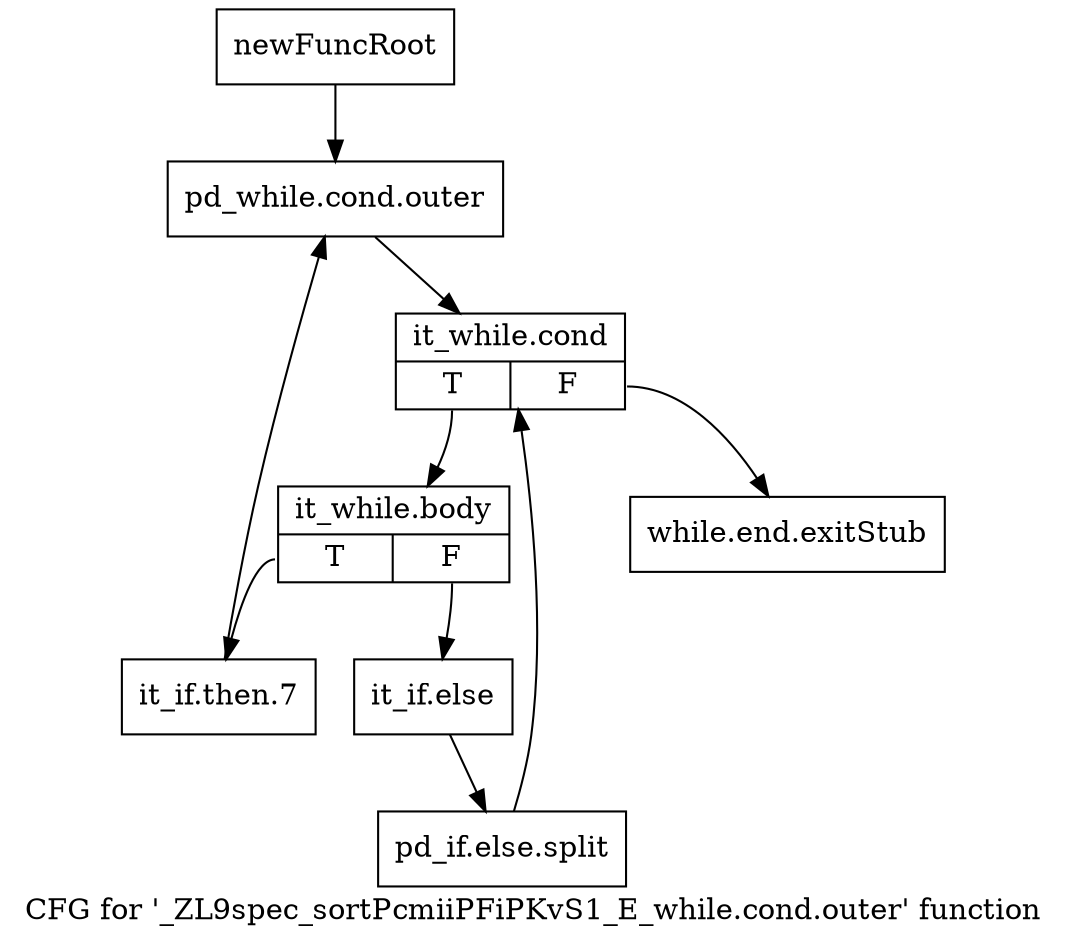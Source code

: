 digraph "CFG for '_ZL9spec_sortPcmiiPFiPKvS1_E_while.cond.outer' function" {
	label="CFG for '_ZL9spec_sortPcmiiPFiPKvS1_E_while.cond.outer' function";

	Node0x221e600 [shape=record,label="{newFuncRoot}"];
	Node0x221e600 -> Node0x221e6a0;
	Node0x221e650 [shape=record,label="{while.end.exitStub}"];
	Node0x221e6a0 [shape=record,label="{pd_while.cond.outer}"];
	Node0x221e6a0 -> Node0x221e6f0;
	Node0x221e6f0 [shape=record,label="{it_while.cond|{<s0>T|<s1>F}}"];
	Node0x221e6f0:s0 -> Node0x221e740;
	Node0x221e6f0:s1 -> Node0x221e650;
	Node0x221e740 [shape=record,label="{it_while.body|{<s0>T|<s1>F}}"];
	Node0x221e740:s0 -> Node0x221e7e0;
	Node0x221e740:s1 -> Node0x221e790;
	Node0x221e790 [shape=record,label="{it_if.else}"];
	Node0x221e790 -> Node0x4842210;
	Node0x4842210 [shape=record,label="{pd_if.else.split}"];
	Node0x4842210 -> Node0x221e6f0;
	Node0x221e7e0 [shape=record,label="{it_if.then.7}"];
	Node0x221e7e0 -> Node0x221e6a0;
}
